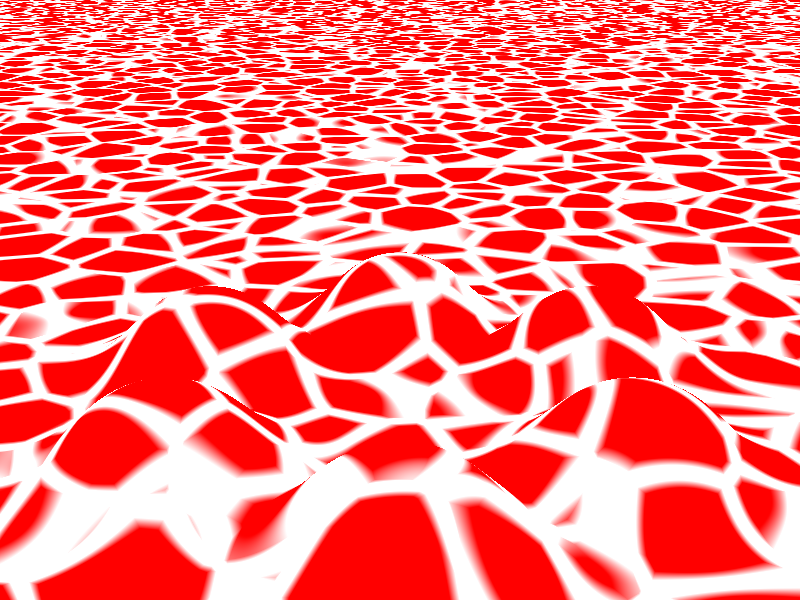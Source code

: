 // Testing the new bezier-lathe object of POV-RAY 3.1
global_settings { assumed_gamma 2.2 }

#include "colors.inc"
#include "textures.inc"

camera {
  location <0, 40, -80>
  right     x*image_width/image_height
  up <0, 1, 0>
  direction <0, 0, 1.8>
  look_at <0, 10, 0>
}

sky_sphere {
  pigment {
    gradient y
    color_map {
      [ 0.0 color rgb<1.0, 1.0, 1.0> ]
      [ 0.5 color rgb<1.0, 1.0, 1.0> ]
      [ 1.0  color Blue ]
    }
    scale 2
    translate -1
  }             
}                                     

light_source { <-80, 40, -20> colour White }

                    
#declare MyColor = color rgb<1.0,0,0>;                   
                    
#declare taso = plane { y, 0 };

// rotate a 2-D outline of points around the Y axis to create a 3-D shape
#declare moykky = lathe {
  bezier_spline 
  4, // number of points
  <0, 10>, <10, 10>, <10, 0>, <20, 0> // the list of <u,v> points
  scale 0.7
}
           
union { 
  object { taso }
  #declare kulma = 0;
  #while (kulma < 359)
    object { moykky translate z*20 rotate y*kulma} 
    #declare kulma = kulma + 60;
  #end
  
            
  pigment {
     crackle 
     color_map { 
       [ 0.0 color White ]
       [ 0.1 color White ]
       [ 0.2 MyColor ]
       [ 1.0 MyColor ]
     }
     scale 8
  }
  finish {
     ambient 0.2
     diffuse 0.8
     reflection 0
     phong 0.8
  }
}